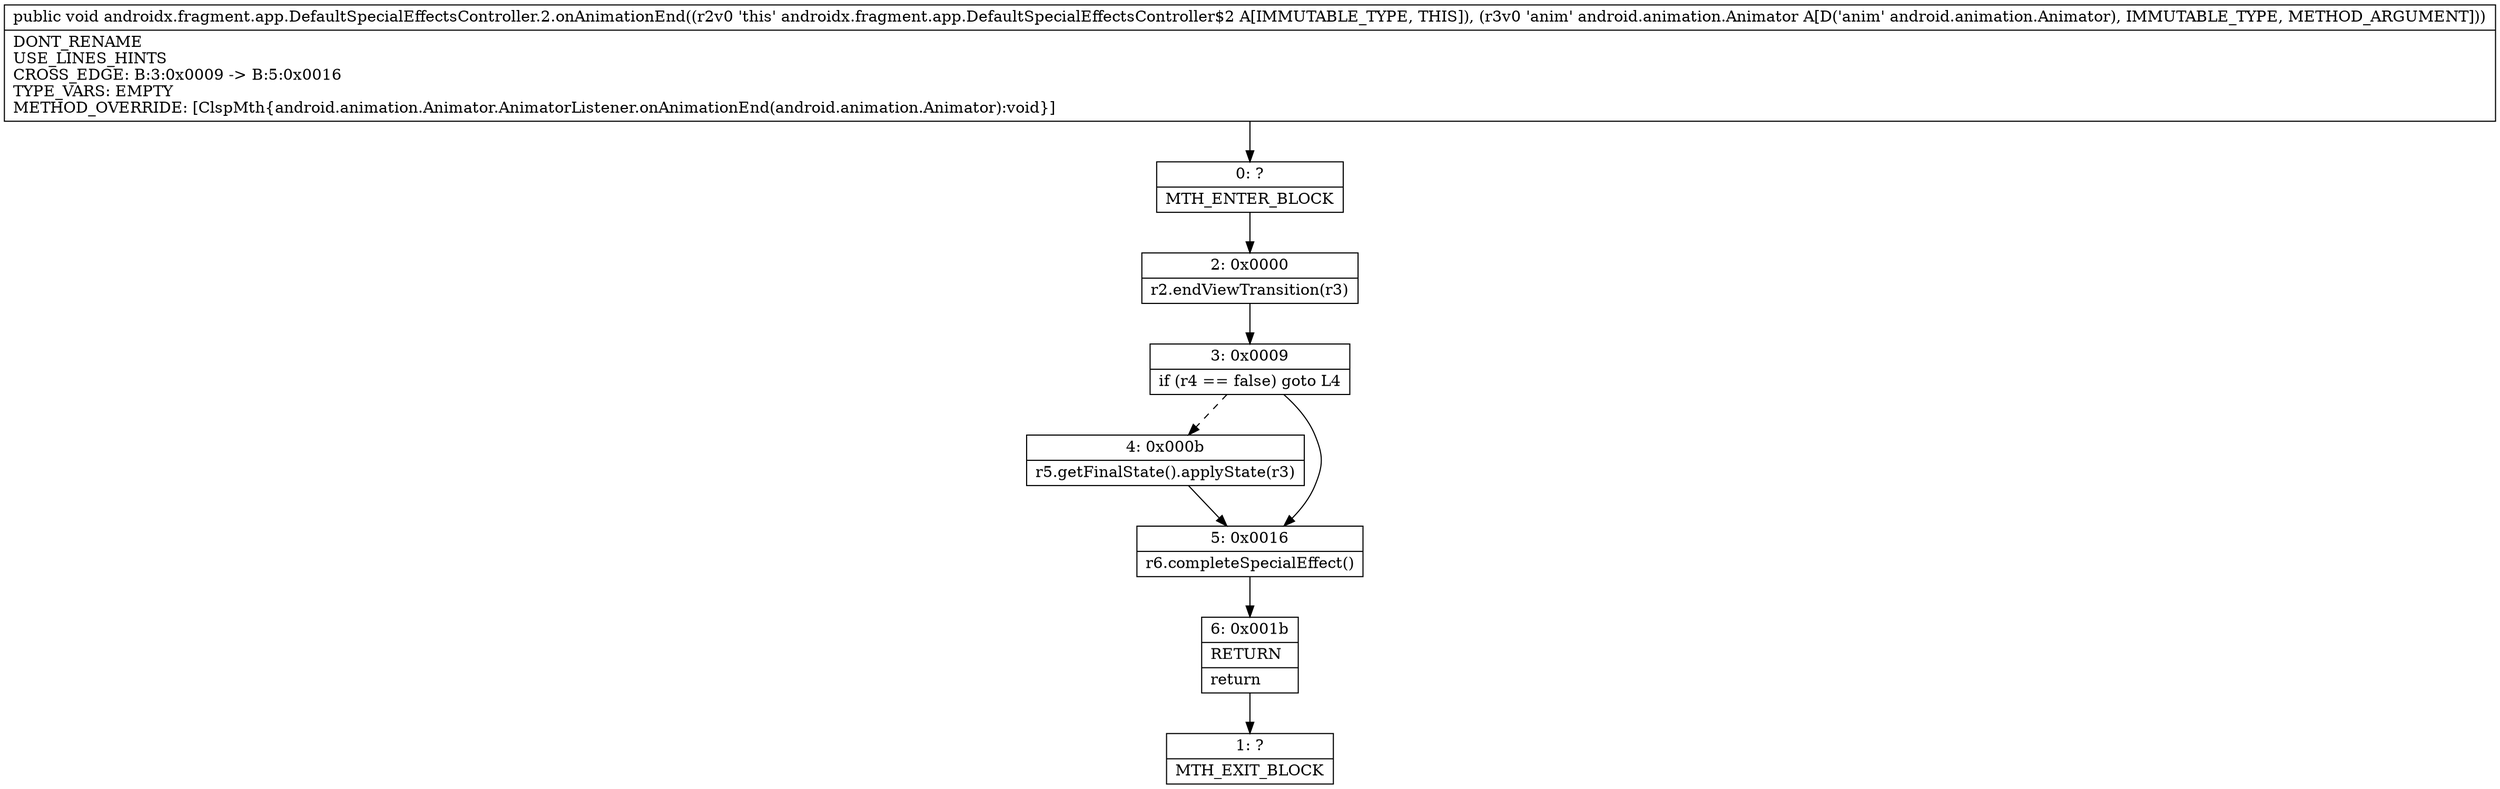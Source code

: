 digraph "CFG forandroidx.fragment.app.DefaultSpecialEffectsController.2.onAnimationEnd(Landroid\/animation\/Animator;)V" {
Node_0 [shape=record,label="{0\:\ ?|MTH_ENTER_BLOCK\l}"];
Node_2 [shape=record,label="{2\:\ 0x0000|r2.endViewTransition(r3)\l}"];
Node_3 [shape=record,label="{3\:\ 0x0009|if (r4 == false) goto L4\l}"];
Node_4 [shape=record,label="{4\:\ 0x000b|r5.getFinalState().applyState(r3)\l}"];
Node_5 [shape=record,label="{5\:\ 0x0016|r6.completeSpecialEffect()\l}"];
Node_6 [shape=record,label="{6\:\ 0x001b|RETURN\l|return\l}"];
Node_1 [shape=record,label="{1\:\ ?|MTH_EXIT_BLOCK\l}"];
MethodNode[shape=record,label="{public void androidx.fragment.app.DefaultSpecialEffectsController.2.onAnimationEnd((r2v0 'this' androidx.fragment.app.DefaultSpecialEffectsController$2 A[IMMUTABLE_TYPE, THIS]), (r3v0 'anim' android.animation.Animator A[D('anim' android.animation.Animator), IMMUTABLE_TYPE, METHOD_ARGUMENT]))  | DONT_RENAME\lUSE_LINES_HINTS\lCROSS_EDGE: B:3:0x0009 \-\> B:5:0x0016\lTYPE_VARS: EMPTY\lMETHOD_OVERRIDE: [ClspMth\{android.animation.Animator.AnimatorListener.onAnimationEnd(android.animation.Animator):void\}]\l}"];
MethodNode -> Node_0;Node_0 -> Node_2;
Node_2 -> Node_3;
Node_3 -> Node_4[style=dashed];
Node_3 -> Node_5;
Node_4 -> Node_5;
Node_5 -> Node_6;
Node_6 -> Node_1;
}

